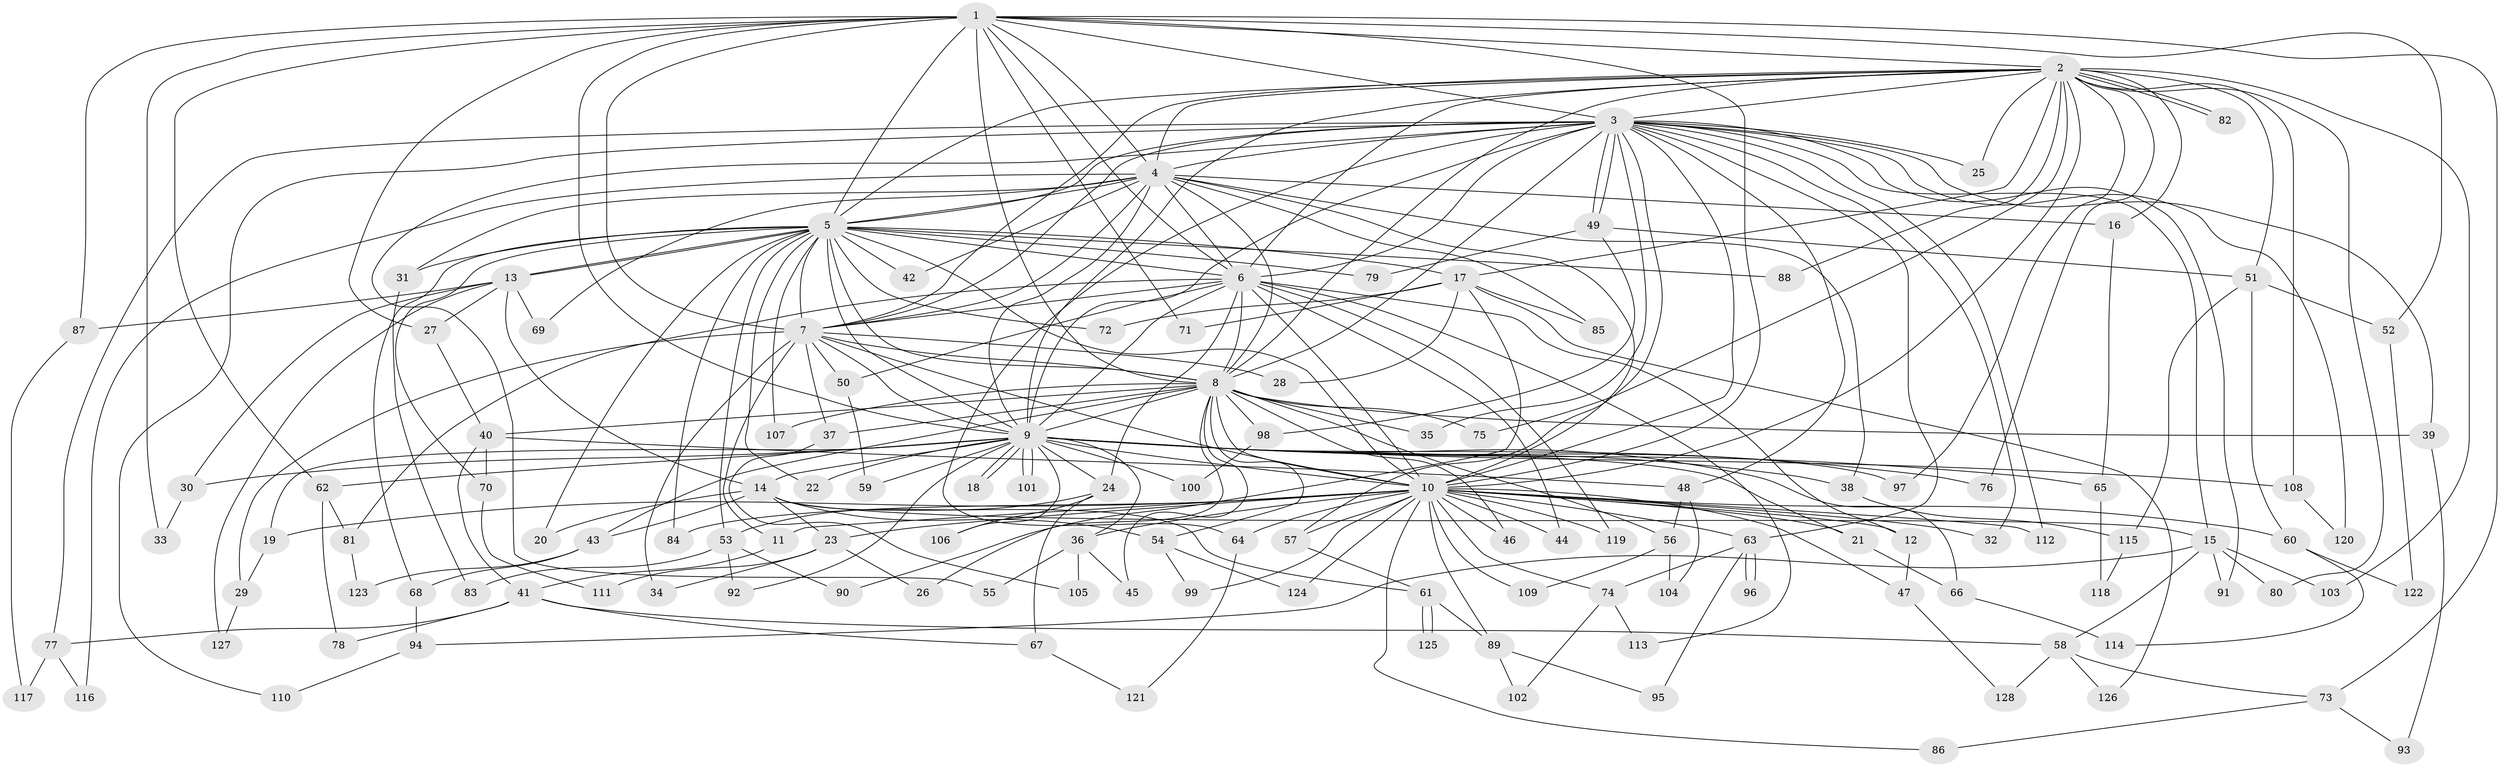 // Generated by graph-tools (version 1.1) at 2025/11/02/27/25 16:11:00]
// undirected, 128 vertices, 281 edges
graph export_dot {
graph [start="1"]
  node [color=gray90,style=filled];
  1;
  2;
  3;
  4;
  5;
  6;
  7;
  8;
  9;
  10;
  11;
  12;
  13;
  14;
  15;
  16;
  17;
  18;
  19;
  20;
  21;
  22;
  23;
  24;
  25;
  26;
  27;
  28;
  29;
  30;
  31;
  32;
  33;
  34;
  35;
  36;
  37;
  38;
  39;
  40;
  41;
  42;
  43;
  44;
  45;
  46;
  47;
  48;
  49;
  50;
  51;
  52;
  53;
  54;
  55;
  56;
  57;
  58;
  59;
  60;
  61;
  62;
  63;
  64;
  65;
  66;
  67;
  68;
  69;
  70;
  71;
  72;
  73;
  74;
  75;
  76;
  77;
  78;
  79;
  80;
  81;
  82;
  83;
  84;
  85;
  86;
  87;
  88;
  89;
  90;
  91;
  92;
  93;
  94;
  95;
  96;
  97;
  98;
  99;
  100;
  101;
  102;
  103;
  104;
  105;
  106;
  107;
  108;
  109;
  110;
  111;
  112;
  113;
  114;
  115;
  116;
  117;
  118;
  119;
  120;
  121;
  122;
  123;
  124;
  125;
  126;
  127;
  128;
  1 -- 2;
  1 -- 3;
  1 -- 4;
  1 -- 5;
  1 -- 6;
  1 -- 7;
  1 -- 8;
  1 -- 9;
  1 -- 10;
  1 -- 27;
  1 -- 33;
  1 -- 52;
  1 -- 62;
  1 -- 71;
  1 -- 73;
  1 -- 87;
  2 -- 3;
  2 -- 4;
  2 -- 5;
  2 -- 6;
  2 -- 7;
  2 -- 8;
  2 -- 9;
  2 -- 10;
  2 -- 16;
  2 -- 17;
  2 -- 25;
  2 -- 51;
  2 -- 75;
  2 -- 76;
  2 -- 80;
  2 -- 82;
  2 -- 82;
  2 -- 88;
  2 -- 97;
  2 -- 103;
  2 -- 108;
  3 -- 4;
  3 -- 5;
  3 -- 6;
  3 -- 7;
  3 -- 8;
  3 -- 9;
  3 -- 10;
  3 -- 15;
  3 -- 25;
  3 -- 32;
  3 -- 35;
  3 -- 39;
  3 -- 48;
  3 -- 49;
  3 -- 49;
  3 -- 55;
  3 -- 57;
  3 -- 63;
  3 -- 64;
  3 -- 77;
  3 -- 91;
  3 -- 110;
  3 -- 112;
  3 -- 120;
  4 -- 5;
  4 -- 6;
  4 -- 7;
  4 -- 8;
  4 -- 9;
  4 -- 10;
  4 -- 16;
  4 -- 31;
  4 -- 38;
  4 -- 42;
  4 -- 69;
  4 -- 85;
  4 -- 116;
  5 -- 6;
  5 -- 7;
  5 -- 8;
  5 -- 9;
  5 -- 10;
  5 -- 13;
  5 -- 13;
  5 -- 17;
  5 -- 20;
  5 -- 22;
  5 -- 31;
  5 -- 42;
  5 -- 53;
  5 -- 68;
  5 -- 70;
  5 -- 72;
  5 -- 79;
  5 -- 84;
  5 -- 88;
  5 -- 107;
  6 -- 7;
  6 -- 8;
  6 -- 9;
  6 -- 10;
  6 -- 12;
  6 -- 24;
  6 -- 44;
  6 -- 50;
  6 -- 81;
  6 -- 113;
  6 -- 119;
  7 -- 8;
  7 -- 9;
  7 -- 10;
  7 -- 11;
  7 -- 28;
  7 -- 29;
  7 -- 34;
  7 -- 37;
  7 -- 50;
  8 -- 9;
  8 -- 10;
  8 -- 26;
  8 -- 35;
  8 -- 37;
  8 -- 39;
  8 -- 40;
  8 -- 43;
  8 -- 45;
  8 -- 46;
  8 -- 54;
  8 -- 56;
  8 -- 75;
  8 -- 98;
  8 -- 107;
  9 -- 10;
  9 -- 14;
  9 -- 18;
  9 -- 18;
  9 -- 19;
  9 -- 21;
  9 -- 22;
  9 -- 24;
  9 -- 30;
  9 -- 36;
  9 -- 38;
  9 -- 59;
  9 -- 62;
  9 -- 65;
  9 -- 66;
  9 -- 76;
  9 -- 92;
  9 -- 97;
  9 -- 100;
  9 -- 101;
  9 -- 101;
  9 -- 106;
  9 -- 108;
  10 -- 11;
  10 -- 12;
  10 -- 19;
  10 -- 21;
  10 -- 23;
  10 -- 32;
  10 -- 36;
  10 -- 44;
  10 -- 46;
  10 -- 47;
  10 -- 57;
  10 -- 60;
  10 -- 63;
  10 -- 64;
  10 -- 74;
  10 -- 84;
  10 -- 86;
  10 -- 89;
  10 -- 99;
  10 -- 109;
  10 -- 112;
  10 -- 119;
  10 -- 124;
  11 -- 41;
  12 -- 47;
  13 -- 14;
  13 -- 27;
  13 -- 30;
  13 -- 69;
  13 -- 87;
  13 -- 127;
  14 -- 15;
  14 -- 20;
  14 -- 23;
  14 -- 43;
  14 -- 54;
  14 -- 61;
  15 -- 58;
  15 -- 80;
  15 -- 91;
  15 -- 94;
  15 -- 103;
  16 -- 65;
  17 -- 28;
  17 -- 71;
  17 -- 72;
  17 -- 85;
  17 -- 90;
  17 -- 126;
  19 -- 29;
  21 -- 66;
  23 -- 26;
  23 -- 34;
  23 -- 111;
  24 -- 53;
  24 -- 67;
  24 -- 106;
  27 -- 40;
  29 -- 127;
  30 -- 33;
  31 -- 83;
  36 -- 45;
  36 -- 55;
  36 -- 105;
  37 -- 105;
  38 -- 115;
  39 -- 93;
  40 -- 41;
  40 -- 48;
  40 -- 70;
  41 -- 58;
  41 -- 67;
  41 -- 77;
  41 -- 78;
  43 -- 68;
  43 -- 123;
  47 -- 128;
  48 -- 56;
  48 -- 104;
  49 -- 51;
  49 -- 79;
  49 -- 98;
  50 -- 59;
  51 -- 52;
  51 -- 60;
  51 -- 115;
  52 -- 122;
  53 -- 83;
  53 -- 90;
  53 -- 92;
  54 -- 99;
  54 -- 124;
  56 -- 104;
  56 -- 109;
  57 -- 61;
  58 -- 73;
  58 -- 126;
  58 -- 128;
  60 -- 114;
  60 -- 122;
  61 -- 89;
  61 -- 125;
  61 -- 125;
  62 -- 78;
  62 -- 81;
  63 -- 74;
  63 -- 95;
  63 -- 96;
  63 -- 96;
  64 -- 121;
  65 -- 118;
  66 -- 114;
  67 -- 121;
  68 -- 94;
  70 -- 111;
  73 -- 86;
  73 -- 93;
  74 -- 102;
  74 -- 113;
  77 -- 116;
  77 -- 117;
  81 -- 123;
  87 -- 117;
  89 -- 95;
  89 -- 102;
  94 -- 110;
  98 -- 100;
  108 -- 120;
  115 -- 118;
}
